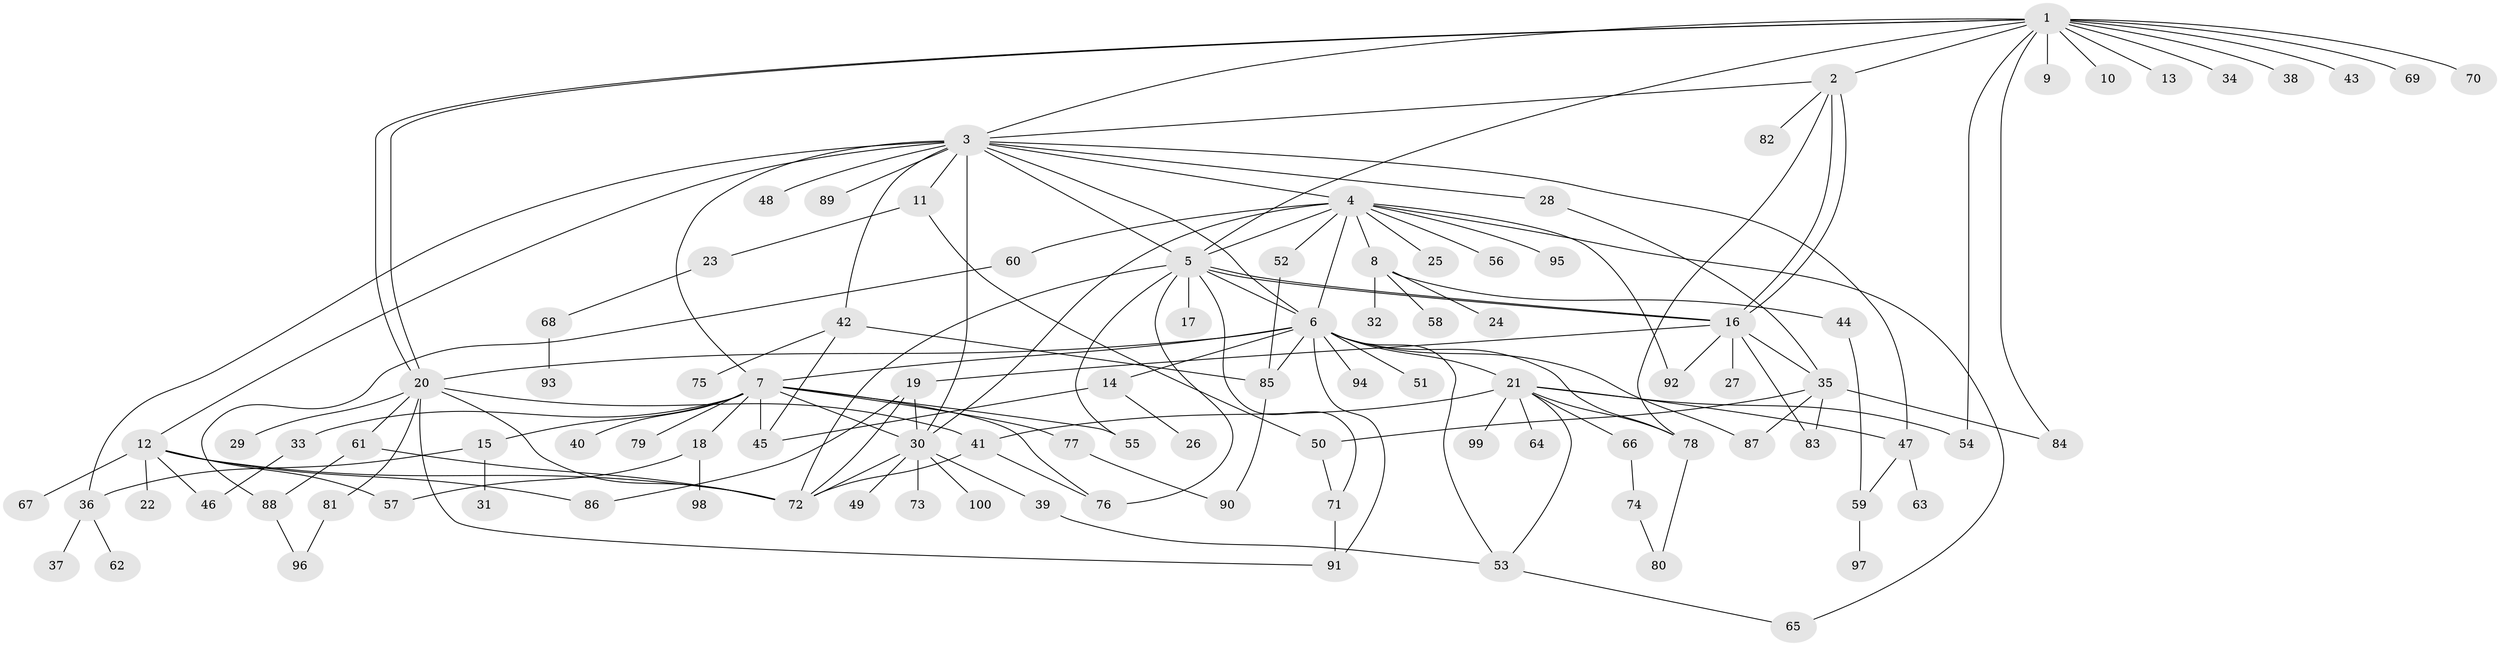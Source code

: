 // coarse degree distribution, {1: 0.9, 7: 0.03333333333333333, 12: 0.03333333333333333, 14: 0.03333333333333333}
// Generated by graph-tools (version 1.1) at 2025/51/03/04/25 21:51:59]
// undirected, 100 vertices, 152 edges
graph export_dot {
graph [start="1"]
  node [color=gray90,style=filled];
  1;
  2;
  3;
  4;
  5;
  6;
  7;
  8;
  9;
  10;
  11;
  12;
  13;
  14;
  15;
  16;
  17;
  18;
  19;
  20;
  21;
  22;
  23;
  24;
  25;
  26;
  27;
  28;
  29;
  30;
  31;
  32;
  33;
  34;
  35;
  36;
  37;
  38;
  39;
  40;
  41;
  42;
  43;
  44;
  45;
  46;
  47;
  48;
  49;
  50;
  51;
  52;
  53;
  54;
  55;
  56;
  57;
  58;
  59;
  60;
  61;
  62;
  63;
  64;
  65;
  66;
  67;
  68;
  69;
  70;
  71;
  72;
  73;
  74;
  75;
  76;
  77;
  78;
  79;
  80;
  81;
  82;
  83;
  84;
  85;
  86;
  87;
  88;
  89;
  90;
  91;
  92;
  93;
  94;
  95;
  96;
  97;
  98;
  99;
  100;
  1 -- 2;
  1 -- 3;
  1 -- 5;
  1 -- 9;
  1 -- 10;
  1 -- 13;
  1 -- 20;
  1 -- 20;
  1 -- 34;
  1 -- 38;
  1 -- 43;
  1 -- 54;
  1 -- 69;
  1 -- 70;
  1 -- 84;
  2 -- 3;
  2 -- 16;
  2 -- 16;
  2 -- 78;
  2 -- 82;
  3 -- 4;
  3 -- 5;
  3 -- 6;
  3 -- 7;
  3 -- 11;
  3 -- 12;
  3 -- 28;
  3 -- 30;
  3 -- 36;
  3 -- 42;
  3 -- 47;
  3 -- 48;
  3 -- 89;
  4 -- 5;
  4 -- 6;
  4 -- 8;
  4 -- 25;
  4 -- 30;
  4 -- 52;
  4 -- 56;
  4 -- 60;
  4 -- 65;
  4 -- 92;
  4 -- 95;
  5 -- 6;
  5 -- 16;
  5 -- 16;
  5 -- 17;
  5 -- 55;
  5 -- 71;
  5 -- 72;
  5 -- 76;
  6 -- 7;
  6 -- 14;
  6 -- 20;
  6 -- 21;
  6 -- 51;
  6 -- 53;
  6 -- 78;
  6 -- 85;
  6 -- 87;
  6 -- 91;
  6 -- 94;
  7 -- 15;
  7 -- 18;
  7 -- 30;
  7 -- 33;
  7 -- 40;
  7 -- 45;
  7 -- 55;
  7 -- 76;
  7 -- 77;
  7 -- 79;
  8 -- 24;
  8 -- 32;
  8 -- 44;
  8 -- 58;
  11 -- 23;
  11 -- 50;
  12 -- 22;
  12 -- 46;
  12 -- 57;
  12 -- 67;
  12 -- 72;
  12 -- 86;
  14 -- 26;
  14 -- 45;
  15 -- 31;
  15 -- 36;
  16 -- 19;
  16 -- 27;
  16 -- 35;
  16 -- 83;
  16 -- 92;
  18 -- 57;
  18 -- 98;
  19 -- 30;
  19 -- 72;
  19 -- 86;
  20 -- 29;
  20 -- 41;
  20 -- 61;
  20 -- 72;
  20 -- 81;
  20 -- 91;
  21 -- 41;
  21 -- 47;
  21 -- 53;
  21 -- 54;
  21 -- 64;
  21 -- 66;
  21 -- 78;
  21 -- 99;
  23 -- 68;
  28 -- 35;
  30 -- 39;
  30 -- 49;
  30 -- 72;
  30 -- 73;
  30 -- 100;
  33 -- 46;
  35 -- 50;
  35 -- 83;
  35 -- 84;
  35 -- 87;
  36 -- 37;
  36 -- 62;
  39 -- 53;
  41 -- 72;
  41 -- 76;
  42 -- 45;
  42 -- 75;
  42 -- 85;
  44 -- 59;
  47 -- 59;
  47 -- 63;
  50 -- 71;
  52 -- 85;
  53 -- 65;
  59 -- 97;
  60 -- 88;
  61 -- 72;
  61 -- 88;
  66 -- 74;
  68 -- 93;
  71 -- 91;
  74 -- 80;
  77 -- 90;
  78 -- 80;
  81 -- 96;
  85 -- 90;
  88 -- 96;
}
